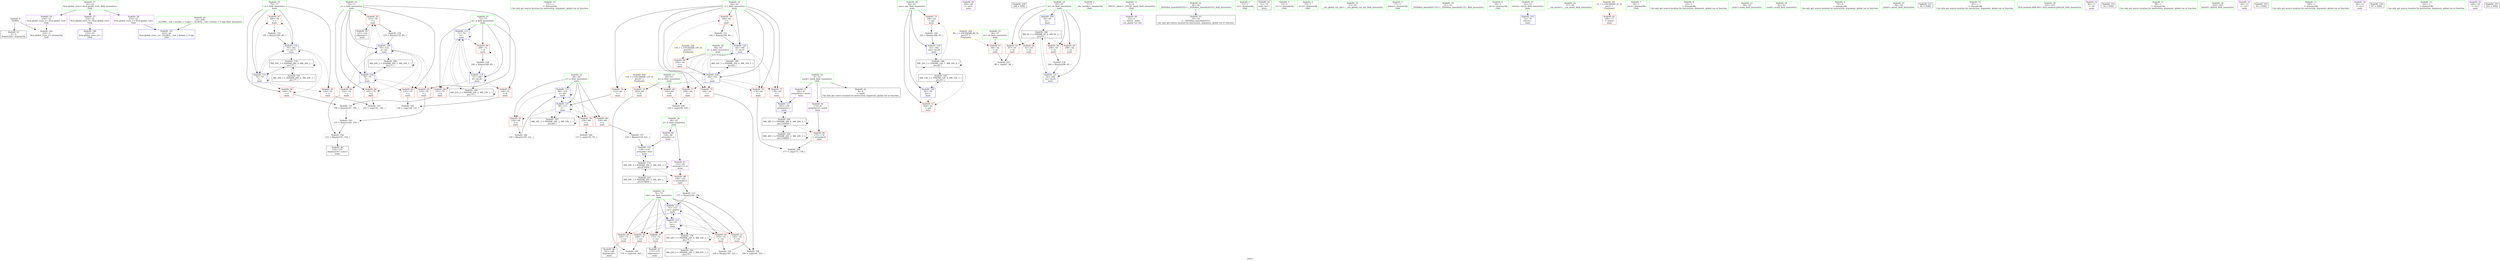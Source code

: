 digraph "SVFG" {
	label="SVFG";

	Node0x555d78cd4bf0 [shape=record,color=grey,label="{NodeID: 0\nNullPtr}"];
	Node0x555d78cd4bf0 -> Node0x555d78cf2020[style=solid];
	Node0x555d78cd4bf0 -> Node0x555d78cf2b10[style=solid];
	Node0x555d78cf26a0 [shape=record,color=red,label="{NodeID: 97\n160\<--76\n\<--t\nmain\n}"];
	Node0x555d78cf26a0 -> Node0x555d78cfa0b0[style=solid];
	Node0x555d78cd6190 [shape=record,color=green,label="{NodeID: 14\n121\<--1\n\<--dummyObj\nCan only get source location for instruction, argument, global var or function.}"];
	Node0x555d78cf3290 [shape=record,color=blue,label="{NodeID: 111\n68\<--129\nx\<--div\nmain\n}"];
	Node0x555d78cf3290 -> Node0x555d78cf4fb0[style=dashed];
	Node0x555d78cf3290 -> Node0x555d78cf5080[style=dashed];
	Node0x555d78cf3290 -> Node0x555d78cf5150[style=dashed];
	Node0x555d78cf3290 -> Node0x555d78cf2f50[style=dashed];
	Node0x555d78cf3290 -> Node0x555d78cf3290[style=dashed];
	Node0x555d78cf3290 -> Node0x555d78d06040[style=dashed];
	Node0x555d78cf1590 [shape=record,color=green,label="{NodeID: 28\n62\<--63\nans\<--ans_field_insensitive\nmain\n}"];
	Node0x555d78cf1590 -> Node0x555d78cf4930[style=solid];
	Node0x555d78cf1590 -> Node0x555d78cf4a00[style=solid];
	Node0x555d78cf1590 -> Node0x555d78cf2db0[style=solid];
	Node0x555d78cf1590 -> Node0x555d78cf8010[style=solid];
	Node0x555d78cf20f0 [shape=record,color=black,label="{NodeID: 42\n9\<--8\n\<--mark\nCan only get source location for instruction, argument, global var or function.}"];
	Node0x555d78cf3c70 [shape=record,color=purple,label="{NodeID: 56\n205\<--20\n\<--.str.4\nmain\n}"];
	Node0x555d78d19070 [shape=record,color=black,label="{NodeID: 236\n206 = PHI()\n}"];
	Node0x555d78cf9db0 [shape=record,color=grey,label="{NodeID: 153\n157 = Binary(146, 156, )\n}"];
	Node0x555d78cf9db0 -> Node0x555d78cf7da0[style=solid];
	Node0x555d78cf4860 [shape=record,color=red,label="{NodeID: 70\n169\<--60\n\<--b\nmain\n}"];
	Node0x555d78cf4860 -> Node0x555d78cfafb0[style=solid];
	Node0x555d78cfb2b0 [shape=record,color=grey,label="{NodeID: 167\n89 = cmp(87, 88, )\n}"];
	Node0x555d78cf53c0 [shape=record,color=red,label="{NodeID: 84\n142\<--70\n\<--j\nmain\n}"];
	Node0x555d78cf53c0 -> Node0x555d78cfacb0[style=solid];
	Node0x555d78ced590 [shape=record,color=green,label="{NodeID: 1\n7\<--1\n__dso_handle\<--dummyObj\nGlob }"];
	Node0x555d78cf2770 [shape=record,color=red,label="{NodeID: 98\n156\<--155\n\<--arrayidx15\nmain\n}"];
	Node0x555d78cf2770 -> Node0x555d78cf9db0[style=solid];
	Node0x555d78cd6260 [shape=record,color=green,label="{NodeID: 15\n4\<--6\n_ZStL8__ioinit\<--_ZStL8__ioinit_field_insensitive\nGlob }"];
	Node0x555d78cd6260 -> Node0x555d78cf36c0[style=solid];
	Node0x555d78cf3360 [shape=record,color=blue,label="{NodeID: 112\n72\<--79\nk\<--\nmain\n}"];
	Node0x555d78cf3360 -> Node0x555d78cf5630[style=dashed];
	Node0x555d78cf3360 -> Node0x555d78cf5700[style=dashed];
	Node0x555d78cf3360 -> Node0x555d78cf57d0[style=dashed];
	Node0x555d78cf3360 -> Node0x555d78cf3360[style=dashed];
	Node0x555d78cf3360 -> Node0x555d78cf80e0[style=dashed];
	Node0x555d78cf3360 -> Node0x555d78d06a40[style=dashed];
	Node0x555d78cf1660 [shape=record,color=green,label="{NodeID: 29\n64\<--65\ni\<--i_field_insensitive\nmain\n}"];
	Node0x555d78cf1660 -> Node0x555d78cf4ad0[style=solid];
	Node0x555d78cf1660 -> Node0x555d78cf4ba0[style=solid];
	Node0x555d78cf1660 -> Node0x555d78cf4c70[style=solid];
	Node0x555d78cf1660 -> Node0x555d78cf4d40[style=solid];
	Node0x555d78cf1660 -> Node0x555d78cf4e10[style=solid];
	Node0x555d78cf1660 -> Node0x555d78cf4ee0[style=solid];
	Node0x555d78cf1660 -> Node0x555d78cf2e80[style=solid];
	Node0x555d78cf1660 -> Node0x555d78cf81b0[style=solid];
	Node0x555d78cf21c0 [shape=record,color=black,label="{NodeID: 43\n35\<--36\n\<--_ZNSt8ios_base4InitD1Ev\nCan only get source location for instruction, argument, global var or function.}"];
	Node0x555d78cf3d40 [shape=record,color=purple,label="{NodeID: 57\n232\<--22\nllvm.global_ctors_0\<--llvm.global_ctors\nGlob }"];
	Node0x555d78cf3d40 -> Node0x555d78cf2910[style=solid];
	Node0x555d78cf9f30 [shape=record,color=grey,label="{NodeID: 154\n190 = Binary(189, 85, )\n}"];
	Node0x555d78cf9f30 -> Node0x555d78cf80e0[style=solid];
	Node0x555d78cf4930 [shape=record,color=red,label="{NodeID: 71\n184\<--62\n\<--ans\nmain\n}"];
	Node0x555d78cf4930 -> Node0x555d78cf97b0[style=solid];
	Node0x555d78cfb430 [shape=record,color=grey,label="{NodeID: 168\n110 = cmp(108, 109, )\n}"];
	Node0x555d78cf5490 [shape=record,color=red,label="{NodeID: 85\n150\<--70\n\<--j\nmain\n}"];
	Node0x555d78cf5490 -> Node0x555d78cfa9b0[style=solid];
	Node0x555d78cd3d00 [shape=record,color=green,label="{NodeID: 2\n11\<--1\n.str\<--dummyObj\nGlob }"];
	Node0x555d78cf2840 [shape=record,color=red,label="{NodeID: 99\n175\<--174\n\<--arrayidx22\nmain\n}"];
	Node0x555d78cf2840 -> Node0x555d78cfb130[style=solid];
	Node0x555d78cd6330 [shape=record,color=green,label="{NodeID: 16\n8\<--10\nmark\<--mark_field_insensitive\nGlob }"];
	Node0x555d78cd6330 -> Node0x555d78cf20f0[style=solid];
	Node0x555d78cd6330 -> Node0x555d78cf3790[style=solid];
	Node0x555d78cd6330 -> Node0x555d78cf3860[style=solid];
	Node0x555d78d09d60 [shape=record,color=black,label="{NodeID: 196\nMR_14V_5 = PHI(MR_14V_7, MR_14V_4, )\npts\{63 \}\n}"];
	Node0x555d78d09d60 -> Node0x555d78cf4930[style=dashed];
	Node0x555d78d09d60 -> Node0x555d78cf4a00[style=dashed];
	Node0x555d78d09d60 -> Node0x555d78cf8010[style=dashed];
	Node0x555d78d09d60 -> Node0x555d78d05640[style=dashed];
	Node0x555d78d09d60 -> Node0x555d78d09d60[style=dashed];
	Node0x555d78cf3430 [shape=record,color=blue,label="{NodeID: 113\n74\<--79\ncur\<--\nmain\n}"];
	Node0x555d78cf3430 -> Node0x555d78cf58a0[style=dashed];
	Node0x555d78cf3430 -> Node0x555d78cf5970[style=dashed];
	Node0x555d78cf3430 -> Node0x555d78cf5a40[style=dashed];
	Node0x555d78cf3430 -> Node0x555d78cf5b10[style=dashed];
	Node0x555d78cf3430 -> Node0x555d78cf5be0[style=dashed];
	Node0x555d78cf3430 -> Node0x555d78cf3430[style=dashed];
	Node0x555d78cf3430 -> Node0x555d78cf7da0[style=dashed];
	Node0x555d78cf3430 -> Node0x555d78d03340[style=dashed];
	Node0x555d78cf1730 [shape=record,color=green,label="{NodeID: 30\n66\<--67\nd\<--d_field_insensitive\nmain\n}"];
	Node0x555d78cf1730 -> Node0x555d78cf4040[style=solid];
	Node0x555d78cf1730 -> Node0x555d78cf4110[style=solid];
	Node0x555d78cf2290 [shape=record,color=black,label="{NodeID: 44\n51\<--79\nmain_ret\<--\nmain\n}"];
	Node0x555d78cf3e40 [shape=record,color=purple,label="{NodeID: 58\n233\<--22\nllvm.global_ctors_1\<--llvm.global_ctors\nGlob }"];
	Node0x555d78cf3e40 -> Node0x555d78cf2a10[style=solid];
	Node0x555d78cfa0b0 [shape=record,color=grey,label="{NodeID: 155\n161 = Binary(160, 85, )\n}"];
	Node0x555d78cfa0b0 -> Node0x555d78cf7e70[style=solid];
	Node0x555d78cf4a00 [shape=record,color=red,label="{NodeID: 72\n204\<--62\n\<--ans\nmain\n}"];
	Node0x555d78cfb5b0 [shape=record,color=grey,label="{NodeID: 169\n117 = cmp(116, 79, )\n}"];
	Node0x555d78cf5560 [shape=record,color=red,label="{NodeID: 86\n152\<--70\n\<--j\nmain\n}"];
	Node0x555d78cf5560 -> Node0x555d78cfa530[style=solid];
	Node0x555d78cd5040 [shape=record,color=green,label="{NodeID: 3\n13\<--1\n.str.1\<--dummyObj\nGlob }"];
	Node0x555d78cf2910 [shape=record,color=blue,label="{NodeID: 100\n232\<--23\nllvm.global_ctors_0\<--\nGlob }"];
	Node0x555d78cd6400 [shape=record,color=green,label="{NodeID: 17\n22\<--26\nllvm.global_ctors\<--llvm.global_ctors_field_insensitive\nGlob }"];
	Node0x555d78cd6400 -> Node0x555d78cf3d40[style=solid];
	Node0x555d78cd6400 -> Node0x555d78cf3e40[style=solid];
	Node0x555d78cd6400 -> Node0x555d78cf3f40[style=solid];
	Node0x555d78cf3500 [shape=record,color=blue,label="{NodeID: 114\n76\<--79\nt\<--\nmain\n}"];
	Node0x555d78cf3500 -> Node0x555d78cf5cb0[style=dashed];
	Node0x555d78cf3500 -> Node0x555d78cf25d0[style=dashed];
	Node0x555d78cf3500 -> Node0x555d78cf26a0[style=dashed];
	Node0x555d78cf3500 -> Node0x555d78cf3500[style=dashed];
	Node0x555d78cf3500 -> Node0x555d78cf7e70[style=dashed];
	Node0x555d78cf3500 -> Node0x555d78d03840[style=dashed];
	Node0x555d78cf1800 [shape=record,color=green,label="{NodeID: 31\n68\<--69\nx\<--x_field_insensitive\nmain\n}"];
	Node0x555d78cf1800 -> Node0x555d78cf4fb0[style=solid];
	Node0x555d78cf1800 -> Node0x555d78cf5080[style=solid];
	Node0x555d78cf1800 -> Node0x555d78cf5150[style=solid];
	Node0x555d78cf1800 -> Node0x555d78cf2f50[style=solid];
	Node0x555d78cf1800 -> Node0x555d78cf3290[style=solid];
	Node0x555d78cf2360 [shape=record,color=black,label="{NodeID: 45\n125\<--122\nidxprom\<--\nmain\n}"];
	Node0x555d78cf3f40 [shape=record,color=purple,label="{NodeID: 59\n234\<--22\nllvm.global_ctors_2\<--llvm.global_ctors\nGlob }"];
	Node0x555d78cf3f40 -> Node0x555d78cf2b10[style=solid];
	Node0x555d78cfa230 [shape=record,color=grey,label="{NodeID: 156\n146 = Binary(145, 121, )\n}"];
	Node0x555d78cfa230 -> Node0x555d78cf9db0[style=solid];
	Node0x555d78cf4ad0 [shape=record,color=red,label="{NodeID: 73\n108\<--64\n\<--i\nmain\n}"];
	Node0x555d78cf4ad0 -> Node0x555d78cfb430[style=solid];
	Node0x555d78cf5630 [shape=record,color=red,label="{NodeID: 87\n134\<--72\n\<--k\nmain\n}"];
	Node0x555d78cf5630 -> Node0x555d78cfab30[style=solid];
	Node0x555d78cd51c0 [shape=record,color=green,label="{NodeID: 4\n15\<--1\n.str.2\<--dummyObj\nGlob }"];
	Node0x555d78d05140 [shape=record,color=black,label="{NodeID: 184\nMR_6V_3 = PHI(MR_6V_4, MR_6V_2, )\npts\{55 \}\n}"];
	Node0x555d78d05140 -> Node0x555d78cf42b0[style=dashed];
	Node0x555d78d05140 -> Node0x555d78cf4380[style=dashed];
	Node0x555d78d05140 -> Node0x555d78cf4450[style=dashed];
	Node0x555d78d05140 -> Node0x555d78cf4520[style=dashed];
	Node0x555d78d05140 -> Node0x555d78cf8280[style=dashed];
	Node0x555d78cf2a10 [shape=record,color=blue,label="{NodeID: 101\n233\<--24\nllvm.global_ctors_1\<--_GLOBAL__sub_I_levlam_2_0.cpp\nGlob }"];
	Node0x555d78cf0eb0 [shape=record,color=green,label="{NodeID: 18\n27\<--28\n__cxx_global_var_init\<--__cxx_global_var_init_field_insensitive\n}"];
	Node0x555d78cf7da0 [shape=record,color=blue,label="{NodeID: 115\n74\<--157\ncur\<--add16\nmain\n}"];
	Node0x555d78cf7da0 -> Node0x555d78cf58a0[style=dashed];
	Node0x555d78cf7da0 -> Node0x555d78cf5970[style=dashed];
	Node0x555d78cf7da0 -> Node0x555d78cf5a40[style=dashed];
	Node0x555d78cf7da0 -> Node0x555d78cf5b10[style=dashed];
	Node0x555d78cf7da0 -> Node0x555d78cf5be0[style=dashed];
	Node0x555d78cf7da0 -> Node0x555d78cf3430[style=dashed];
	Node0x555d78cf7da0 -> Node0x555d78cf7da0[style=dashed];
	Node0x555d78cf7da0 -> Node0x555d78d03340[style=dashed];
	Node0x555d78cf18d0 [shape=record,color=green,label="{NodeID: 32\n70\<--71\nj\<--j_field_insensitive\nmain\n}"];
	Node0x555d78cf18d0 -> Node0x555d78cf5220[style=solid];
	Node0x555d78cf18d0 -> Node0x555d78cf52f0[style=solid];
	Node0x555d78cf18d0 -> Node0x555d78cf53c0[style=solid];
	Node0x555d78cf18d0 -> Node0x555d78cf5490[style=solid];
	Node0x555d78cf18d0 -> Node0x555d78cf5560[style=solid];
	Node0x555d78cf18d0 -> Node0x555d78cf3020[style=solid];
	Node0x555d78cf18d0 -> Node0x555d78cf30f0[style=solid];
	Node0x555d78cf2430 [shape=record,color=black,label="{NodeID: 46\n154\<--153\nidxprom14\<--rem13\nmain\n}"];
	Node0x555d78cf4040 [shape=record,color=purple,label="{NodeID: 60\n126\<--66\narrayidx\<--d\nmain\n}"];
	Node0x555d78cf4040 -> Node0x555d78cf31c0[style=solid];
	Node0x555d78cfa3b0 [shape=record,color=grey,label="{NodeID: 157\n120 = Binary(119, 121, )\n}"];
	Node0x555d78cfa3b0 -> Node0x555d78cf31c0[style=solid];
	Node0x555d78cf4ba0 [shape=record,color=red,label="{NodeID: 74\n112\<--64\n\<--i\nmain\n}"];
	Node0x555d78cf4ba0 -> Node0x555d78cf2f50[style=solid];
	Node0x555d78cf5700 [shape=record,color=red,label="{NodeID: 88\n147\<--72\n\<--k\nmain\n}"];
	Node0x555d78cf5700 -> Node0x555d78cf9ab0[style=solid];
	Node0x555d78cd5250 [shape=record,color=green,label="{NodeID: 5\n17\<--1\nstderr\<--dummyObj\nGlob }"];
	Node0x555d78d05640 [shape=record,color=black,label="{NodeID: 185\nMR_14V_2 = PHI(MR_14V_4, MR_14V_1, )\npts\{63 \}\n}"];
	Node0x555d78d05640 -> Node0x555d78cf2db0[style=dashed];
	Node0x555d78cf2b10 [shape=record,color=blue, style = dotted,label="{NodeID: 102\n234\<--3\nllvm.global_ctors_2\<--dummyVal\nGlob }"];
	Node0x555d78cf0f40 [shape=record,color=green,label="{NodeID: 19\n31\<--32\n_ZNSt8ios_base4InitC1Ev\<--_ZNSt8ios_base4InitC1Ev_field_insensitive\n}"];
	Node0x555d78cf7e70 [shape=record,color=blue,label="{NodeID: 116\n76\<--161\nt\<--inc17\nmain\n}"];
	Node0x555d78cf7e70 -> Node0x555d78cf5cb0[style=dashed];
	Node0x555d78cf7e70 -> Node0x555d78cf25d0[style=dashed];
	Node0x555d78cf7e70 -> Node0x555d78cf26a0[style=dashed];
	Node0x555d78cf7e70 -> Node0x555d78cf3500[style=dashed];
	Node0x555d78cf7e70 -> Node0x555d78cf7e70[style=dashed];
	Node0x555d78cf7e70 -> Node0x555d78d03840[style=dashed];
	Node0x555d78cf19a0 [shape=record,color=green,label="{NodeID: 33\n72\<--73\nk\<--k_field_insensitive\nmain\n}"];
	Node0x555d78cf19a0 -> Node0x555d78cf5630[style=solid];
	Node0x555d78cf19a0 -> Node0x555d78cf5700[style=solid];
	Node0x555d78cf19a0 -> Node0x555d78cf57d0[style=solid];
	Node0x555d78cf19a0 -> Node0x555d78cf3360[style=solid];
	Node0x555d78cf19a0 -> Node0x555d78cf80e0[style=solid];
	Node0x555d78cf2500 [shape=record,color=black,label="{NodeID: 47\n173\<--172\nidxprom21\<--\nmain\n}"];
	Node0x555d78cf4110 [shape=record,color=purple,label="{NodeID: 61\n155\<--66\narrayidx15\<--d\nmain\n}"];
	Node0x555d78cf4110 -> Node0x555d78cf2770[style=solid];
	Node0x555d78cfa530 [shape=record,color=grey,label="{NodeID: 158\n153 = Binary(151, 152, )\n}"];
	Node0x555d78cfa530 -> Node0x555d78cf2430[style=solid];
	Node0x555d78cf4c70 [shape=record,color=red,label="{NodeID: 75\n164\<--64\n\<--i\nmain\n}"];
	Node0x555d78cf4c70 -> Node0x555d78cfae30[style=solid];
	Node0x555d78d01540 [shape=record,color=black,label="{NodeID: 172\nMR_30V_4 = PHI(MR_30V_5, MR_30V_3, )\npts\{670000 \}\n}"];
	Node0x555d78d01540 -> Node0x555d78cf2770[style=dashed];
	Node0x555d78d01540 -> Node0x555d78cf31c0[style=dashed];
	Node0x555d78d01540 -> Node0x555d78d01540[style=dashed];
	Node0x555d78d01540 -> Node0x555d78cf6690[style=dashed];
	Node0x555d78cf57d0 [shape=record,color=red,label="{NodeID: 89\n189\<--72\n\<--k\nmain\n}"];
	Node0x555d78cf57d0 -> Node0x555d78cf9f30[style=solid];
	Node0x555d78cd52e0 [shape=record,color=green,label="{NodeID: 6\n18\<--1\n.str.3\<--dummyObj\nGlob }"];
	Node0x555d78d05b40 [shape=record,color=black,label="{NodeID: 186\nMR_16V_2 = PHI(MR_16V_4, MR_16V_1, )\npts\{65 \}\n}"];
	Node0x555d78d05b40 -> Node0x555d78cf2e80[style=dashed];
	Node0x555d78cf2c10 [shape=record,color=blue,label="{NodeID: 103\n52\<--79\nretval\<--\nmain\n}"];
	Node0x555d78cf0fd0 [shape=record,color=green,label="{NodeID: 20\n37\<--38\n__cxa_atexit\<--__cxa_atexit_field_insensitive\n}"];
	Node0x555d78d0b560 [shape=record,color=black,label="{NodeID: 200\nMR_28V_4 = PHI(MR_28V_6, MR_28V_3, )\npts\{100000 \}\n}"];
	Node0x555d78d0b560 -> Node0x555d78cf2840[style=dashed];
	Node0x555d78d0b560 -> Node0x555d78cf7f40[style=dashed];
	Node0x555d78d0b560 -> Node0x555d78cf6190[style=dashed];
	Node0x555d78d0b560 -> Node0x555d78d0b560[style=dashed];
	Node0x555d78cf7f40 [shape=record,color=blue,label="{NodeID: 117\n182\<--179\narrayidx25\<--\nmain\n}"];
	Node0x555d78cf7f40 -> Node0x555d78d0b560[style=dashed];
	Node0x555d78cf1a70 [shape=record,color=green,label="{NodeID: 34\n74\<--75\ncur\<--cur_field_insensitive\nmain\n}"];
	Node0x555d78cf1a70 -> Node0x555d78cf58a0[style=solid];
	Node0x555d78cf1a70 -> Node0x555d78cf5970[style=solid];
	Node0x555d78cf1a70 -> Node0x555d78cf5a40[style=solid];
	Node0x555d78cf1a70 -> Node0x555d78cf5b10[style=solid];
	Node0x555d78cf1a70 -> Node0x555d78cf5be0[style=solid];
	Node0x555d78cf1a70 -> Node0x555d78cf3430[style=solid];
	Node0x555d78cf1a70 -> Node0x555d78cf7da0[style=solid];
	Node0x555d78cf35f0 [shape=record,color=black,label="{NodeID: 48\n181\<--180\nidxprom24\<--\nmain\n}"];
	Node0x555d78cf41e0 [shape=record,color=red,label="{NodeID: 62\n198\<--17\n\<--stderr\nmain\n}"];
	Node0x555d78cfa6b0 [shape=record,color=grey,label="{NodeID: 159\n123 = Binary(122, 85, )\n}"];
	Node0x555d78cfa6b0 -> Node0x555d78cf30f0[style=solid];
	Node0x555d78cf4d40 [shape=record,color=red,label="{NodeID: 76\n176\<--64\n\<--i\nmain\n}"];
	Node0x555d78cf4d40 -> Node0x555d78cfb130[style=solid];
	Node0x555d78cf58a0 [shape=record,color=red,label="{NodeID: 90\n145\<--74\n\<--cur\nmain\n}"];
	Node0x555d78cf58a0 -> Node0x555d78cfa230[style=solid];
	Node0x555d78cd5430 [shape=record,color=green,label="{NodeID: 7\n20\<--1\n.str.4\<--dummyObj\nGlob }"];
	Node0x555d78d06040 [shape=record,color=black,label="{NodeID: 187\nMR_18V_2 = PHI(MR_18V_3, MR_18V_1, )\npts\{69 \}\n}"];
	Node0x555d78d06040 -> Node0x555d78cf2f50[style=dashed];
	Node0x555d78d06040 -> Node0x555d78d06040[style=dashed];
	Node0x555d78cf2ce0 [shape=record,color=blue,label="{NodeID: 104\n54\<--85\ntn\<--\nmain\n}"];
	Node0x555d78cf2ce0 -> Node0x555d78d05140[style=dashed];
	Node0x555d78cf1060 [shape=record,color=green,label="{NodeID: 21\n36\<--42\n_ZNSt8ios_base4InitD1Ev\<--_ZNSt8ios_base4InitD1Ev_field_insensitive\n}"];
	Node0x555d78cf1060 -> Node0x555d78cf21c0[style=solid];
	Node0x555d78d0ba60 [shape=record,color=yellow,style=double,label="{NodeID: 201\n2V_1 = ENCHI(MR_2V_0)\npts\{1 \}\nFun[main]}"];
	Node0x555d78d0ba60 -> Node0x555d78cf41e0[style=dashed];
	Node0x555d78cf8010 [shape=record,color=blue,label="{NodeID: 118\n62\<--185\nans\<--inc26\nmain\n}"];
	Node0x555d78cf8010 -> Node0x555d78d09d60[style=dashed];
	Node0x555d78cf1b40 [shape=record,color=green,label="{NodeID: 35\n76\<--77\nt\<--t_field_insensitive\nmain\n}"];
	Node0x555d78cf1b40 -> Node0x555d78cf5cb0[style=solid];
	Node0x555d78cf1b40 -> Node0x555d78cf25d0[style=solid];
	Node0x555d78cf1b40 -> Node0x555d78cf26a0[style=solid];
	Node0x555d78cf1b40 -> Node0x555d78cf3500[style=solid];
	Node0x555d78cf1b40 -> Node0x555d78cf7e70[style=solid];
	Node0x555d78cf36c0 [shape=record,color=purple,label="{NodeID: 49\n33\<--4\n\<--_ZStL8__ioinit\n__cxx_global_var_init\n}"];
	Node0x555d78cf42b0 [shape=record,color=red,label="{NodeID: 63\n87\<--54\n\<--tn\nmain\n}"];
	Node0x555d78cf42b0 -> Node0x555d78cfb2b0[style=solid];
	Node0x555d78cfa830 [shape=record,color=grey,label="{NodeID: 160\n129 = Binary(128, 121, )\n}"];
	Node0x555d78cfa830 -> Node0x555d78cf3290[style=solid];
	Node0x555d78cf4e10 [shape=record,color=red,label="{NodeID: 77\n179\<--64\n\<--i\nmain\n}"];
	Node0x555d78cf4e10 -> Node0x555d78cf7f40[style=solid];
	Node0x555d78cf5970 [shape=record,color=red,label="{NodeID: 91\n165\<--74\n\<--cur\nmain\n}"];
	Node0x555d78cf5970 -> Node0x555d78cfae30[style=solid];
	Node0x555d78cd54c0 [shape=record,color=green,label="{NodeID: 8\n23\<--1\n\<--dummyObj\nCan only get source location for instruction, argument, global var or function.}"];
	Node0x555d78d06540 [shape=record,color=black,label="{NodeID: 188\nMR_20V_2 = PHI(MR_20V_3, MR_20V_1, )\npts\{71 \}\n}"];
	Node0x555d78d06540 -> Node0x555d78cf3020[style=dashed];
	Node0x555d78d06540 -> Node0x555d78d06540[style=dashed];
	Node0x555d78cf2db0 [shape=record,color=blue,label="{NodeID: 105\n62\<--79\nans\<--\nmain\n}"];
	Node0x555d78cf2db0 -> Node0x555d78cf4a00[style=dashed];
	Node0x555d78cf2db0 -> Node0x555d78d05640[style=dashed];
	Node0x555d78cf2db0 -> Node0x555d78d09d60[style=dashed];
	Node0x555d78cf10f0 [shape=record,color=green,label="{NodeID: 22\n49\<--50\nmain\<--main_field_insensitive\n}"];
	Node0x555d78cf80e0 [shape=record,color=blue,label="{NodeID: 119\n72\<--190\nk\<--inc28\nmain\n}"];
	Node0x555d78cf80e0 -> Node0x555d78cf5630[style=dashed];
	Node0x555d78cf80e0 -> Node0x555d78cf5700[style=dashed];
	Node0x555d78cf80e0 -> Node0x555d78cf57d0[style=dashed];
	Node0x555d78cf80e0 -> Node0x555d78cf3360[style=dashed];
	Node0x555d78cf80e0 -> Node0x555d78cf80e0[style=dashed];
	Node0x555d78cf80e0 -> Node0x555d78d06a40[style=dashed];
	Node0x555d78cf1c10 [shape=record,color=green,label="{NodeID: 36\n82\<--83\nscanf\<--scanf_field_insensitive\n}"];
	Node0x555d78cf3790 [shape=record,color=purple,label="{NodeID: 50\n174\<--8\narrayidx22\<--mark\nmain\n}"];
	Node0x555d78cf3790 -> Node0x555d78cf2840[style=solid];
	Node0x555d78cf4380 [shape=record,color=red,label="{NodeID: 64\n91\<--54\n\<--tn\nmain\n}"];
	Node0x555d78cfa9b0 [shape=record,color=grey,label="{NodeID: 161\n151 = Binary(149, 150, )\n}"];
	Node0x555d78cfa9b0 -> Node0x555d78cfa530[style=solid];
	Node0x555d78cf4ee0 [shape=record,color=red,label="{NodeID: 78\n194\<--64\n\<--i\nmain\n}"];
	Node0x555d78cf4ee0 -> Node0x555d78cf9c30[style=solid];
	Node0x555d78cf5a40 [shape=record,color=red,label="{NodeID: 92\n168\<--74\n\<--cur\nmain\n}"];
	Node0x555d78cf5a40 -> Node0x555d78cfafb0[style=solid];
	Node0x555d78cd5550 [shape=record,color=green,label="{NodeID: 9\n79\<--1\n\<--dummyObj\nCan only get source location for instruction, argument, global var or function.}"];
	Node0x555d78d06a40 [shape=record,color=black,label="{NodeID: 189\nMR_22V_2 = PHI(MR_22V_3, MR_22V_1, )\npts\{73 \}\n}"];
	Node0x555d78d06a40 -> Node0x555d78cf3360[style=dashed];
	Node0x555d78d06a40 -> Node0x555d78d06a40[style=dashed];
	Node0x555d78cf2e80 [shape=record,color=blue,label="{NodeID: 106\n64\<--105\ni\<--\nmain\n}"];
	Node0x555d78cf2e80 -> Node0x555d78cf4ad0[style=dashed];
	Node0x555d78cf2e80 -> Node0x555d78cf4ba0[style=dashed];
	Node0x555d78cf2e80 -> Node0x555d78cf4c70[style=dashed];
	Node0x555d78cf2e80 -> Node0x555d78cf4d40[style=dashed];
	Node0x555d78cf2e80 -> Node0x555d78cf4e10[style=dashed];
	Node0x555d78cf2e80 -> Node0x555d78cf4ee0[style=dashed];
	Node0x555d78cf2e80 -> Node0x555d78cf81b0[style=dashed];
	Node0x555d78cf2e80 -> Node0x555d78d05b40[style=dashed];
	Node0x555d78cf1180 [shape=record,color=green,label="{NodeID: 23\n52\<--53\nretval\<--retval_field_insensitive\nmain\n}"];
	Node0x555d78cf1180 -> Node0x555d78cf2c10[style=solid];
	Node0x555d78cf81b0 [shape=record,color=blue,label="{NodeID: 120\n64\<--195\ni\<--inc31\nmain\n}"];
	Node0x555d78cf81b0 -> Node0x555d78cf4ad0[style=dashed];
	Node0x555d78cf81b0 -> Node0x555d78cf4ba0[style=dashed];
	Node0x555d78cf81b0 -> Node0x555d78cf4c70[style=dashed];
	Node0x555d78cf81b0 -> Node0x555d78cf4d40[style=dashed];
	Node0x555d78cf81b0 -> Node0x555d78cf4e10[style=dashed];
	Node0x555d78cf81b0 -> Node0x555d78cf4ee0[style=dashed];
	Node0x555d78cf81b0 -> Node0x555d78cf81b0[style=dashed];
	Node0x555d78cf81b0 -> Node0x555d78d05b40[style=dashed];
	Node0x555d78cf1ce0 [shape=record,color=green,label="{NodeID: 37\n94\<--95\nprintf\<--printf_field_insensitive\n}"];
	Node0x555d78cf3860 [shape=record,color=purple,label="{NodeID: 51\n182\<--8\narrayidx25\<--mark\nmain\n}"];
	Node0x555d78cf3860 -> Node0x555d78cf7f40[style=solid];
	Node0x555d78aeca60 [shape=record,color=black,label="{NodeID: 231\n81 = PHI()\n}"];
	Node0x555d78cf4450 [shape=record,color=red,label="{NodeID: 65\n199\<--54\n\<--tn\nmain\n}"];
	Node0x555d78cfab30 [shape=record,color=grey,label="{NodeID: 162\n136 = cmp(134, 135, )\n}"];
	Node0x555d78cf4fb0 [shape=record,color=red,label="{NodeID: 79\n116\<--68\n\<--x\nmain\n}"];
	Node0x555d78cf4fb0 -> Node0x555d78cfb5b0[style=solid];
	Node0x555d78cf5b10 [shape=record,color=red,label="{NodeID: 93\n172\<--74\n\<--cur\nmain\n}"];
	Node0x555d78cf5b10 -> Node0x555d78cf2500[style=solid];
	Node0x555d78cd4e10 [shape=record,color=green,label="{NodeID: 10\n85\<--1\n\<--dummyObj\nCan only get source location for instruction, argument, global var or function.}"];
	Node0x555d78d06f40 [shape=record,color=black,label="{NodeID: 190\nMR_24V_2 = PHI(MR_24V_3, MR_24V_1, )\npts\{75 \}\n}"];
	Node0x555d78d06f40 -> Node0x555d78d03340[style=dashed];
	Node0x555d78cf2f50 [shape=record,color=blue,label="{NodeID: 107\n68\<--112\nx\<--\nmain\n}"];
	Node0x555d78cf2f50 -> Node0x555d78cf4fb0[style=dashed];
	Node0x555d78cf2f50 -> Node0x555d78cf5080[style=dashed];
	Node0x555d78cf2f50 -> Node0x555d78cf5150[style=dashed];
	Node0x555d78cf2f50 -> Node0x555d78cf2f50[style=dashed];
	Node0x555d78cf2f50 -> Node0x555d78cf3290[style=dashed];
	Node0x555d78cf2f50 -> Node0x555d78d06040[style=dashed];
	Node0x555d78cf1250 [shape=record,color=green,label="{NodeID: 24\n54\<--55\ntn\<--tn_field_insensitive\nmain\n}"];
	Node0x555d78cf1250 -> Node0x555d78cf42b0[style=solid];
	Node0x555d78cf1250 -> Node0x555d78cf4380[style=solid];
	Node0x555d78cf1250 -> Node0x555d78cf4450[style=solid];
	Node0x555d78cf1250 -> Node0x555d78cf4520[style=solid];
	Node0x555d78cf1250 -> Node0x555d78cf2ce0[style=solid];
	Node0x555d78cf1250 -> Node0x555d78cf8280[style=solid];
	Node0x555d78d0c740 [shape=record,color=yellow,style=double,label="{NodeID: 204\n8V_1 = ENCHI(MR_8V_0)\npts\{57 \}\nFun[main]}"];
	Node0x555d78d0c740 -> Node0x555d78cf45f0[style=dashed];
	Node0x555d78cf8280 [shape=record,color=blue,label="{NodeID: 121\n54\<--209\ntn\<--inc36\nmain\n}"];
	Node0x555d78cf8280 -> Node0x555d78d05140[style=dashed];
	Node0x555d78cf1db0 [shape=record,color=green,label="{NodeID: 38\n102\<--103\nllvm.memset.p0i8.i64\<--llvm.memset.p0i8.i64_field_insensitive\n}"];
	Node0x555d78cf3930 [shape=record,color=purple,label="{NodeID: 52\n80\<--11\n\<--.str\nmain\n}"];
	Node0x555d78d18590 [shape=record,color=black,label="{NodeID: 232\n34 = PHI()\n}"];
	Node0x555d78cf97b0 [shape=record,color=grey,label="{NodeID: 149\n185 = Binary(184, 85, )\n}"];
	Node0x555d78cf97b0 -> Node0x555d78cf8010[style=solid];
	Node0x555d78cf4520 [shape=record,color=red,label="{NodeID: 66\n208\<--54\n\<--tn\nmain\n}"];
	Node0x555d78cf4520 -> Node0x555d78cf9930[style=solid];
	Node0x555d78cfacb0 [shape=record,color=grey,label="{NodeID: 163\n143 = cmp(141, 142, )\n}"];
	Node0x555d78cf5080 [shape=record,color=red,label="{NodeID: 80\n119\<--68\n\<--x\nmain\n}"];
	Node0x555d78cf5080 -> Node0x555d78cfa3b0[style=solid];
	Node0x555d78cf5be0 [shape=record,color=red,label="{NodeID: 94\n180\<--74\n\<--cur\nmain\n}"];
	Node0x555d78cf5be0 -> Node0x555d78cf35f0[style=solid];
	Node0x555d78cd4ee0 [shape=record,color=green,label="{NodeID: 11\n99\<--1\n\<--dummyObj\nCan only get source location for instruction, argument, global var or function.}"];
	Node0x555d78d07440 [shape=record,color=black,label="{NodeID: 191\nMR_26V_2 = PHI(MR_26V_3, MR_26V_1, )\npts\{77 \}\n}"];
	Node0x555d78d07440 -> Node0x555d78d03840[style=dashed];
	Node0x555d78cf3020 [shape=record,color=blue,label="{NodeID: 108\n70\<--79\nj\<--\nmain\n}"];
	Node0x555d78cf3020 -> Node0x555d78cf5220[style=dashed];
	Node0x555d78cf3020 -> Node0x555d78cf52f0[style=dashed];
	Node0x555d78cf3020 -> Node0x555d78cf53c0[style=dashed];
	Node0x555d78cf3020 -> Node0x555d78cf5490[style=dashed];
	Node0x555d78cf3020 -> Node0x555d78cf5560[style=dashed];
	Node0x555d78cf3020 -> Node0x555d78cf3020[style=dashed];
	Node0x555d78cf3020 -> Node0x555d78cf30f0[style=dashed];
	Node0x555d78cf3020 -> Node0x555d78d06540[style=dashed];
	Node0x555d78cf1320 [shape=record,color=green,label="{NodeID: 25\n56\<--57\nnt\<--nt_field_insensitive\nmain\n}"];
	Node0x555d78cf1320 -> Node0x555d78cf45f0[style=solid];
	Node0x555d78d0c820 [shape=record,color=yellow,style=double,label="{NodeID: 205\n10V_1 = ENCHI(MR_10V_0)\npts\{59 \}\nFun[main]}"];
	Node0x555d78d0c820 -> Node0x555d78cf46c0[style=dashed];
	Node0x555d78cf1e80 [shape=record,color=green,label="{NodeID: 39\n202\<--203\nfprintf\<--fprintf_field_insensitive\n}"];
	Node0x555d78cf3a00 [shape=record,color=purple,label="{NodeID: 53\n92\<--13\n\<--.str.1\nmain\n}"];
	Node0x555d78d18690 [shape=record,color=black,label="{NodeID: 233\n93 = PHI()\n}"];
	Node0x555d78cf9930 [shape=record,color=grey,label="{NodeID: 150\n209 = Binary(208, 85, )\n}"];
	Node0x555d78cf9930 -> Node0x555d78cf8280[style=solid];
	Node0x555d78cf45f0 [shape=record,color=red,label="{NodeID: 67\n88\<--56\n\<--nt\nmain\n}"];
	Node0x555d78cf45f0 -> Node0x555d78cfb2b0[style=solid];
	Node0x555d78cfae30 [shape=record,color=grey,label="{NodeID: 164\n166 = cmp(164, 165, )\n}"];
	Node0x555d78cf5150 [shape=record,color=red,label="{NodeID: 81\n128\<--68\n\<--x\nmain\n}"];
	Node0x555d78cf5150 -> Node0x555d78cfa830[style=solid];
	Node0x555d78d03340 [shape=record,color=black,label="{NodeID: 178\nMR_24V_3 = PHI(MR_24V_4, MR_24V_2, )\npts\{75 \}\n}"];
	Node0x555d78d03340 -> Node0x555d78cf3430[style=dashed];
	Node0x555d78d03340 -> Node0x555d78d03340[style=dashed];
	Node0x555d78d03340 -> Node0x555d78d06f40[style=dashed];
	Node0x555d78cf5cb0 [shape=record,color=red,label="{NodeID: 95\n141\<--76\n\<--t\nmain\n}"];
	Node0x555d78cf5cb0 -> Node0x555d78cfacb0[style=solid];
	Node0x555d78cd5ab0 [shape=record,color=green,label="{NodeID: 12\n100\<--1\n\<--dummyObj\nCan only get source location for instruction, argument, global var or function.}"];
	Node0x555d78cf6190 [shape=record,color=black,label="{NodeID: 192\nMR_28V_2 = PHI(MR_28V_3, MR_28V_1, )\npts\{100000 \}\n}"];
	Node0x555d78cf6190 -> Node0x555d78cf6190[style=dashed];
	Node0x555d78cf6190 -> Node0x555d78d0b560[style=dashed];
	Node0x555d78cf30f0 [shape=record,color=blue,label="{NodeID: 109\n70\<--123\nj\<--inc\nmain\n}"];
	Node0x555d78cf30f0 -> Node0x555d78cf5220[style=dashed];
	Node0x555d78cf30f0 -> Node0x555d78cf52f0[style=dashed];
	Node0x555d78cf30f0 -> Node0x555d78cf53c0[style=dashed];
	Node0x555d78cf30f0 -> Node0x555d78cf5490[style=dashed];
	Node0x555d78cf30f0 -> Node0x555d78cf5560[style=dashed];
	Node0x555d78cf30f0 -> Node0x555d78cf3020[style=dashed];
	Node0x555d78cf30f0 -> Node0x555d78cf30f0[style=dashed];
	Node0x555d78cf30f0 -> Node0x555d78d06540[style=dashed];
	Node0x555d78cf13f0 [shape=record,color=green,label="{NodeID: 26\n58\<--59\na\<--a_field_insensitive\nmain\n}"];
	Node0x555d78cf13f0 -> Node0x555d78cf46c0[style=solid];
	Node0x555d78d0c900 [shape=record,color=yellow,style=double,label="{NodeID: 206\n12V_1 = ENCHI(MR_12V_0)\npts\{61 \}\nFun[main]}"];
	Node0x555d78d0c900 -> Node0x555d78cf4790[style=dashed];
	Node0x555d78d0c900 -> Node0x555d78cf4860[style=dashed];
	Node0x555d78cf1f50 [shape=record,color=green,label="{NodeID: 40\n24\<--228\n_GLOBAL__sub_I_levlam_2_0.cpp\<--_GLOBAL__sub_I_levlam_2_0.cpp_field_insensitive\n}"];
	Node0x555d78cf1f50 -> Node0x555d78cf2a10[style=solid];
	Node0x555d78cf3ad0 [shape=record,color=purple,label="{NodeID: 54\n96\<--15\n\<--.str.2\nmain\n}"];
	Node0x555d78d18ea0 [shape=record,color=black,label="{NodeID: 234\n97 = PHI()\n}"];
	Node0x555d78cf9ab0 [shape=record,color=grey,label="{NodeID: 151\n149 = Binary(147, 148, )\n}"];
	Node0x555d78cf9ab0 -> Node0x555d78cfa9b0[style=solid];
	Node0x555d78cf46c0 [shape=record,color=red,label="{NodeID: 68\n105\<--58\n\<--a\nmain\n}"];
	Node0x555d78cf46c0 -> Node0x555d78cf2e80[style=solid];
	Node0x555d78cfafb0 [shape=record,color=grey,label="{NodeID: 165\n170 = cmp(168, 169, )\n}"];
	Node0x555d78cf5220 [shape=record,color=red,label="{NodeID: 82\n122\<--70\n\<--j\nmain\n}"];
	Node0x555d78cf5220 -> Node0x555d78cf2360[style=solid];
	Node0x555d78cf5220 -> Node0x555d78cfa6b0[style=solid];
	Node0x555d78d03840 [shape=record,color=black,label="{NodeID: 179\nMR_26V_3 = PHI(MR_26V_4, MR_26V_2, )\npts\{77 \}\n}"];
	Node0x555d78d03840 -> Node0x555d78cf3500[style=dashed];
	Node0x555d78d03840 -> Node0x555d78d03840[style=dashed];
	Node0x555d78d03840 -> Node0x555d78d07440[style=dashed];
	Node0x555d78cf25d0 [shape=record,color=red,label="{NodeID: 96\n148\<--76\n\<--t\nmain\n}"];
	Node0x555d78cf25d0 -> Node0x555d78cf9ab0[style=solid];
	Node0x555d78cd5b80 [shape=record,color=green,label="{NodeID: 13\n101\<--1\n\<--dummyObj\nCan only get source location for instruction, argument, global var or function.}"];
	Node0x555d78cf6690 [shape=record,color=black,label="{NodeID: 193\nMR_30V_2 = PHI(MR_30V_3, MR_30V_1, )\npts\{670000 \}\n}"];
	Node0x555d78cf6690 -> Node0x555d78d01540[style=dashed];
	Node0x555d78cf6690 -> Node0x555d78cf6690[style=dashed];
	Node0x555d78cf31c0 [shape=record,color=blue,label="{NodeID: 110\n126\<--120\narrayidx\<--rem\nmain\n}"];
	Node0x555d78cf31c0 -> Node0x555d78d01540[style=dashed];
	Node0x555d78cf14c0 [shape=record,color=green,label="{NodeID: 27\n60\<--61\nb\<--b_field_insensitive\nmain\n}"];
	Node0x555d78cf14c0 -> Node0x555d78cf4790[style=solid];
	Node0x555d78cf14c0 -> Node0x555d78cf4860[style=solid];
	Node0x555d78cf2020 [shape=record,color=black,label="{NodeID: 41\n2\<--3\ndummyVal\<--dummyVal\n}"];
	Node0x555d78cf3ba0 [shape=record,color=purple,label="{NodeID: 55\n200\<--18\n\<--.str.3\nmain\n}"];
	Node0x555d78d18f70 [shape=record,color=black,label="{NodeID: 235\n201 = PHI()\n}"];
	Node0x555d78cf9c30 [shape=record,color=grey,label="{NodeID: 152\n195 = Binary(194, 85, )\n}"];
	Node0x555d78cf9c30 -> Node0x555d78cf81b0[style=solid];
	Node0x555d78cf4790 [shape=record,color=red,label="{NodeID: 69\n109\<--60\n\<--b\nmain\n}"];
	Node0x555d78cf4790 -> Node0x555d78cfb430[style=solid];
	Node0x555d78cfb130 [shape=record,color=grey,label="{NodeID: 166\n177 = cmp(175, 176, )\n}"];
	Node0x555d78cf52f0 [shape=record,color=red,label="{NodeID: 83\n135\<--70\n\<--j\nmain\n}"];
	Node0x555d78cf52f0 -> Node0x555d78cfab30[style=solid];
}

